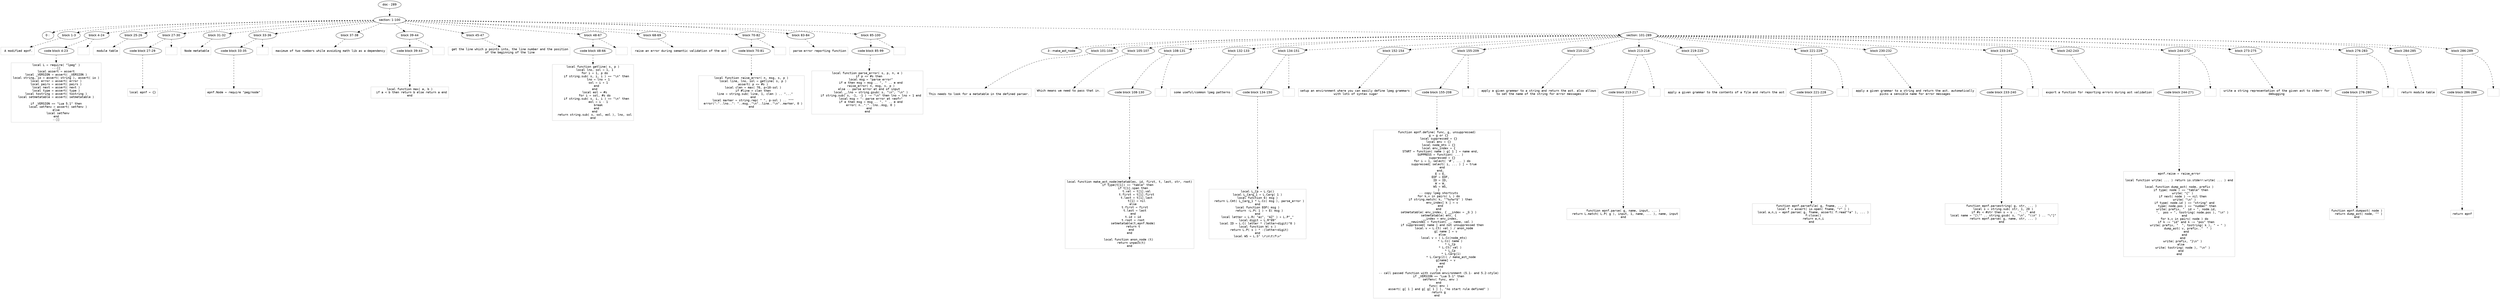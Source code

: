 digraph hierarchy {

node [fontname=Helvetica]
edge [style=dashed]

doc_0 [label="doc - 289"]


doc_0 -> { section_1}
{rank=same; section_1}

section_1 [label="section: 1-100"]


section_1 -> { header_2 block_3 block_4 block_5 block_6 block_7 block_8 block_9 block_10 block_11 block_12 block_13 block_14 block_15 block_16 section_17}
{rank=same; header_2 block_3 block_4 block_5 block_6 block_7 block_8 block_9 block_10 block_11 block_12 block_13 block_14 block_15 block_16 section_17}

header_2 [label="0 : "]

block_3 [label="block 1-3"]

block_4 [label="block 4-24"]

block_5 [label="block 25-26"]

block_6 [label="block 27-30"]

block_7 [label="block 31-32"]

block_8 [label="block 33-36"]

block_9 [label="block 37-38"]

block_10 [label="block 39-44"]

block_11 [label="block 45-47"]

block_12 [label="block 48-67"]

block_13 [label="block 68-69"]

block_14 [label="block 70-82"]

block_15 [label="block 83-84"]

block_16 [label="block 85-100"]

section_17 [label="section: 101-289"]


block_3 -> leaf_18
leaf_18  [color=Gray,shape=rectangle,fontname=Inconsolata,label=" A modified epnf.
"]
block_4 -> { codeblock_19}
{rank=same; codeblock_19}

codeblock_19 [label="code block 4-23"]


codeblock_19 -> leaf_20
leaf_20  [color=Gray,shape=rectangle,fontname=Inconsolata,label="local L = require( \"lpeg\" )
---[[
local assert = assert
local _VERSION = assert( _VERSION )
local string, io = assert( string ), assert( io )
local error = assert( error )
local pairs = assert( pairs )
local next = assert( next )
local type = assert( type )
local tostring = assert( tostring )
local setmetatable = assert( setmetatable )

if _VERSION == \"Lua 5.1\" then
  local setfenv = assert( setfenv )
else
  local setfenv
end
--]]"]
block_4 -> leaf_21
leaf_21  [color=Gray,shape=rectangle,fontname=Inconsolata,label=""]
block_5 -> leaf_22
leaf_22  [color=Gray,shape=rectangle,fontname=Inconsolata,label=" module table
"]
block_6 -> { codeblock_23}
{rank=same; codeblock_23}

codeblock_23 [label="code block 27-29"]


codeblock_23 -> leaf_24
leaf_24  [color=Gray,shape=rectangle,fontname=Inconsolata,label="local epnf = {}"]
block_6 -> leaf_25
leaf_25  [color=Gray,shape=rectangle,fontname=Inconsolata,label=""]
block_7 -> leaf_26
leaf_26  [color=Gray,shape=rectangle,fontname=Inconsolata,label=" Node metatable
"]
block_8 -> { codeblock_27}
{rank=same; codeblock_27}

codeblock_27 [label="code block 33-35"]


codeblock_27 -> leaf_28
leaf_28  [color=Gray,shape=rectangle,fontname=Inconsolata,label="epnf.Node = require \"peg/node\""]
block_8 -> leaf_29
leaf_29  [color=Gray,shape=rectangle,fontname=Inconsolata,label=""]
block_9 -> leaf_30
leaf_30  [color=Gray,shape=rectangle,fontname=Inconsolata,label=" maximum of two numbers while avoiding math lib as a dependency
"]
block_10 -> { codeblock_31}
{rank=same; codeblock_31}

codeblock_31 [label="code block 39-43"]


codeblock_31 -> leaf_32
leaf_32  [color=Gray,shape=rectangle,fontname=Inconsolata,label="local function max( a, b )
  if a < b then return b else return a end
end"]
block_10 -> leaf_33
leaf_33  [color=Gray,shape=rectangle,fontname=Inconsolata,label=""]
block_11 -> leaf_34
leaf_34  [color=Gray,shape=rectangle,fontname=Inconsolata,label=" get the line which p points into, the line number and the position
 of the beginning of the line
"]
block_12 -> { codeblock_35}
{rank=same; codeblock_35}

codeblock_35 [label="code block 48-66"]


codeblock_35 -> leaf_36
leaf_36  [color=Gray,shape=rectangle,fontname=Inconsolata,label="local function getline( s, p )
  local lno, sol = 1, 1
  for i = 1, p do
    if string.sub( s, i, i ) == \"\\n\" then
      lno = lno + 1
      sol = i + 1
    end
  end
  local eol = #s
  for i = sol, #s do
    if string.sub( s, i, i ) == \"\\n\" then
      eol = i - 1
      break
    end
  end
  return string.sub( s, sol, eol ), lno, sol
end"]
block_12 -> leaf_37
leaf_37  [color=Gray,shape=rectangle,fontname=Inconsolata,label=""]
block_13 -> leaf_38
leaf_38  [color=Gray,shape=rectangle,fontname=Inconsolata,label=" raise an error during semantic validation of the ast
"]
block_14 -> { codeblock_39}
{rank=same; codeblock_39}

codeblock_39 [label="code block 70-81"]


codeblock_39 -> leaf_40
leaf_40  [color=Gray,shape=rectangle,fontname=Inconsolata,label="local function raise_error( n, msg, s, p )
  local line, lno, sol = getline( s, p )
  assert( p <= #s )
  local clen = max( 70, p+10-sol )
  if #line > clen then
    line = string.sub( line, 1, clen ) .. \"...\"
  end
  local marker = string.rep( \" \", p-sol ) .. \"^\"
  error(\":\"..lno..\": \"..msg..\"\\n\"..line..\"\\n\"..marker, 0 )
end"]
block_14 -> leaf_41
leaf_41  [color=Gray,shape=rectangle,fontname=Inconsolata,label=""]
block_15 -> leaf_42
leaf_42  [color=Gray,shape=rectangle,fontname=Inconsolata,label=" parse-error reporting function
"]
block_16 -> { codeblock_43}
{rank=same; codeblock_43}

codeblock_43 [label="code block 85-99"]


codeblock_43 -> leaf_44
leaf_44  [color=Gray,shape=rectangle,fontname=Inconsolata,label="local function parse_error( s, p, n, e )
  if p <= #s then
    local msg = \"parse error\"
    if e then msg = msg .. \", \" .. e end
    raise_error( n, msg, s, p )
  else -- parse error at end of input
    local _,lno = string.gsub( s, \"\\n\", \"\\n\" )
    if string.sub( s, -1, -1 ) ~= \"\\n\" then lno = lno + 1 end
    local msg = \": parse error at <eof>\"
    if e then msg = msg .. \", \" .. e end
    error( n..\":\"..lno..msg, 0 )
  end
end"]
block_16 -> leaf_45
leaf_45  [color=Gray,shape=rectangle,fontname=Inconsolata,label="
"]
section_17 -> { header_46 block_47 block_48 block_49 block_50 block_51 block_52 block_53 block_54 block_55 block_56 block_57 block_58 block_59 block_60 block_61 block_62 block_63 block_64 block_65}
{rank=same; header_46 block_47 block_48 block_49 block_50 block_51 block_52 block_53 block_54 block_55 block_56 block_57 block_58 block_59 block_60 block_61 block_62 block_63 block_64 block_65}

header_46 [label="3 : make_ast_node"]

block_47 [label="block 101-104"]

block_48 [label="block 105-107"]

block_49 [label="block 108-131"]

block_50 [label="block 132-133"]

block_51 [label="block 134-151"]

block_52 [label="block 152-154"]

block_53 [label="block 155-209"]

block_54 [label="block 210-212"]

block_55 [label="block 213-218"]

block_56 [label="block 219-220"]

block_57 [label="block 221-229"]

block_58 [label="block 230-232"]

block_59 [label="block 233-241"]

block_60 [label="block 242-243"]

block_61 [label="block 244-272"]

block_62 [label="block 273-275"]

block_63 [label="block 276-283"]

block_64 [label="block 284-285"]

block_65 [label="block 286-289"]


block_47 -> leaf_66
leaf_66  [color=Gray,shape=rectangle,fontname=Inconsolata,label="
This needs to look for a metatable in the defined parser.
"]
block_48 -> leaf_67
leaf_67  [color=Gray,shape=rectangle,fontname=Inconsolata,label="Which means we need to pass that in. 

"]
block_49 -> { codeblock_68}
{rank=same; codeblock_68}

codeblock_68 [label="code block 108-130"]


codeblock_68 -> leaf_69
leaf_69  [color=Gray,shape=rectangle,fontname=Inconsolata,label="local function make_ast_node(metatables, id, first, t, last, str, root)
  if type(t[1]) == \"table\" then    
    if t[1].span then
        t.val = t[1].val
        t.first = t[1].first
        t.last = t[1].last
        t[1] = nil
    else
      t.first = first
      t.last = last
    end
    t.id = id
    t.root = root
    setmetatable(t,epnf.Node)
    return t
  end
end

local function anon_node (t) 
  return unpack(t)
end"]
block_49 -> leaf_70
leaf_70  [color=Gray,shape=rectangle,fontname=Inconsolata,label=""]
block_50 -> leaf_71
leaf_71  [color=Gray,shape=rectangle,fontname=Inconsolata,label=" some useful/common lpeg patterns
"]
block_51 -> { codeblock_72}
{rank=same; codeblock_72}

codeblock_72 [label="code block 134-150"]


codeblock_72 -> leaf_73
leaf_73  [color=Gray,shape=rectangle,fontname=Inconsolata,label="local L_Cp = L.Cp()
local L_Carg_1 = L.Carg( 1 )
local function E( msg )
  return L.Cmt( L_Carg_1 * L.Cc( msg ), parse_error )
end
local function EOF( msg )
  return -L.P( 1 ) + E( msg )
end
local letter = L.R( \"az\", \"AZ\" ) + L.P\"_\"
local digit = L.R\"09\"
local ID = L.C( letter * (letter+digit)^0 )
local function W( s )
  return L.P( s ) * -(letter+digit)
end
local WS = L.S\" \\r\\n\\t\\f\\v\""]
block_51 -> leaf_74
leaf_74  [color=Gray,shape=rectangle,fontname=Inconsolata,label=""]
block_52 -> leaf_75
leaf_75  [color=Gray,shape=rectangle,fontname=Inconsolata,label="setup an environment where you can easily define lpeg grammars
 with lots of syntax sugar
"]
block_53 -> { codeblock_76}
{rank=same; codeblock_76}

codeblock_76 [label="code block 155-208"]


codeblock_76 -> leaf_77
leaf_77  [color=Gray,shape=rectangle,fontname=Inconsolata,label="function epnf.define( func, g, unsuppressed)
  g = g or {}
  local suppressed = {}
  local env = {}
  local node_mts = {}
  local env_index = {
    START = function( name ) g[ 1 ] = name end,
    SUPPRESS = function( ... )
      suppressed = {}
      for i = 1, select( '#', ... ) do
        suppressed[ select( i, ... ) ] = true
      end
    end,
    E = E,
    EOF = EOF,
    ID = ID,
    W = W,
    WS = WS,
  }
  -- copy lpeg shortcuts
  for k,v in pairs( L ) do
    if string.match( k, \"^%u%w*$\" ) then
      env_index[ k ] = v
    end
  end
  setmetatable( env_index, { __index = _G } )
  setmetatable( env, {
    __index = env_index,
    __newindex = function( _, name, val )
      if suppressed[ name ] and not unsuppressed then
        local v = L.Ct( val ) / anon_node
          g[ name ] = v
      else
        local v = ( L.Cc(node_mts)
                * L.Cc( name ) 
                * L_Cp 
                * L.Ct( val ) 
                * L_Cp 
                * L.Carg(1)
                * L.Carg(2)) / make_ast_node
          g[name] = v
      end
    end
  } )
  -- call passed function with custom environment (5.1- and 5.2-style)
  if _VERSION == \"Lua 5.1\" then
    setfenv( func, env )
  end
  func( env )
  assert( g[ 1 ] and g[ g[ 1 ] ], \"no start rule defined\" )
  return g
end"]
block_53 -> leaf_78
leaf_78  [color=Gray,shape=rectangle,fontname=Inconsolata,label=""]
block_54 -> leaf_79
leaf_79  [color=Gray,shape=rectangle,fontname=Inconsolata,label=" apply a given grammar to a string and return the ast. also allows
 to set the name of the string for error messages
"]
block_55 -> { codeblock_80}
{rank=same; codeblock_80}

codeblock_80 [label="code block 213-217"]


codeblock_80 -> leaf_81
leaf_81  [color=Gray,shape=rectangle,fontname=Inconsolata,label="function epnf.parse( g, name, input, ... )
  return L.match( L.P( g ), input, 1, name, ... ), name, input
end"]
block_55 -> leaf_82
leaf_82  [color=Gray,shape=rectangle,fontname=Inconsolata,label=""]
block_56 -> leaf_83
leaf_83  [color=Gray,shape=rectangle,fontname=Inconsolata,label=" apply a given grammar to the contents of a file and return the ast
"]
block_57 -> { codeblock_84}
{rank=same; codeblock_84}

codeblock_84 [label="code block 221-228"]


codeblock_84 -> leaf_85
leaf_85  [color=Gray,shape=rectangle,fontname=Inconsolata,label="function epnf.parsefile( g, fname, ... )
  local f = assert( io.open( fname, \"r\" ) )
  local a,n,i = epnf.parse( g, fname, assert( f:read\"*a\" ), ... )
  f:close()
  return a,n,i
end"]
block_57 -> leaf_86
leaf_86  [color=Gray,shape=rectangle,fontname=Inconsolata,label=""]
block_58 -> leaf_87
leaf_87  [color=Gray,shape=rectangle,fontname=Inconsolata,label=" apply a given grammar to a string and return the ast. automatically
 picks a sensible name for error messages
"]
block_59 -> { codeblock_88}
{rank=same; codeblock_88}

codeblock_88 [label="code block 233-240"]


codeblock_88 -> leaf_89
leaf_89  [color=Gray,shape=rectangle,fontname=Inconsolata,label="function epnf.parsestring( g, str, ... )
  local s = string.sub( str, 1, 20 )
  if #s < #str then s = s .. \"...\" end
  local name = \"[\\\"\" .. string.gsub( s, \"\\n\", \"\\\\n\" ) .. \"\\\"]\"
  return epnf.parse( g, name, str, ... )
end"]
block_59 -> leaf_90
leaf_90  [color=Gray,shape=rectangle,fontname=Inconsolata,label=""]
block_60 -> leaf_91
leaf_91  [color=Gray,shape=rectangle,fontname=Inconsolata,label=" export a function for reporting errors during ast validation
"]
block_61 -> { codeblock_92}
{rank=same; codeblock_92}

codeblock_92 [label="code block 244-271"]


codeblock_92 -> leaf_93
leaf_93  [color=Gray,shape=rectangle,fontname=Inconsolata,label="epnf.raise = raise_error

local function write( ... ) return io.stderr:write( ... ) end

local function dump_ast( node, prefix )
  if type( node ) == \"table\" then
    write( \"{\" )
    if next( node ) ~= nil then
      write( \"\\n\" )
      if type( node.id ) == \"string\" and
         type( node.pos ) == \"number\" then
        write( prefix, \"  id = \", node.id,
               \",  pos = \", tostring( node.pos ), \"\\n\" )
      end
      for k,v in pairs( node ) do
        if k ~= \"id\" and k ~= \"pos\" then
          write( prefix, \"  \", tostring( k ), \" = \" )
          dump_ast( v, prefix..\"  \" )
        end
      end
    end
    write( prefix, \"}\\n\" )
  else
    write( tostring( node ), \"\\n\" )
  end
end"]
block_61 -> leaf_94
leaf_94  [color=Gray,shape=rectangle,fontname=Inconsolata,label=""]
block_62 -> leaf_95
leaf_95  [color=Gray,shape=rectangle,fontname=Inconsolata,label=" write a string representation of the given ast to stderr for
 debugging
"]
block_63 -> { codeblock_96}
{rank=same; codeblock_96}

codeblock_96 [label="code block 276-280"]


codeblock_96 -> leaf_97
leaf_97  [color=Gray,shape=rectangle,fontname=Inconsolata,label="function epnf.dumpast( node )
  return dump_ast( node, \"\" )
end"]
block_63 -> leaf_98
leaf_98  [color=Gray,shape=rectangle,fontname=Inconsolata,label="

"]
block_64 -> leaf_99
leaf_99  [color=Gray,shape=rectangle,fontname=Inconsolata,label=" return module table
"]
block_65 -> { codeblock_100}
{rank=same; codeblock_100}

codeblock_100 [label="code block 286-288"]


codeblock_100 -> leaf_101
leaf_101  [color=Gray,shape=rectangle,fontname=Inconsolata,label="return epnf"]
block_65 -> leaf_102
leaf_102  [color=Gray,shape=rectangle,fontname=Inconsolata,label=""]

}
